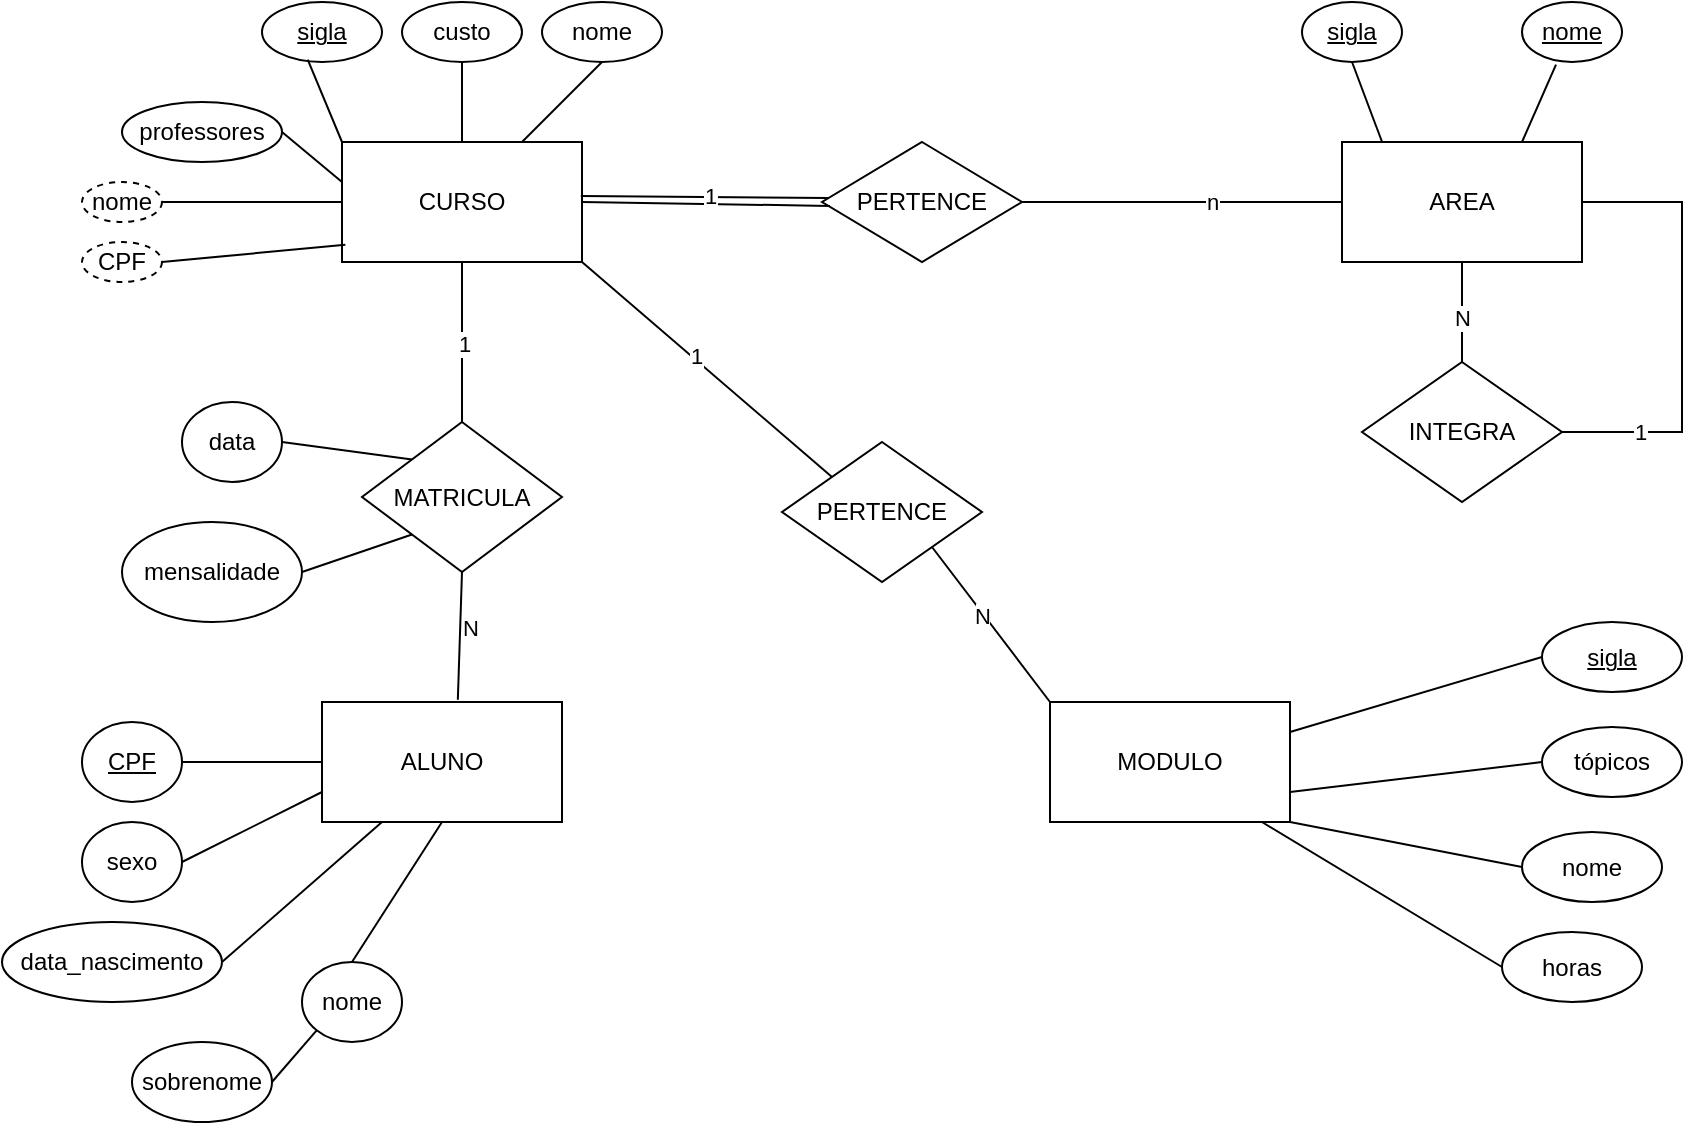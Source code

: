 <mxfile version="24.9.1">
  <diagram name="Página-1" id="0Vzocp9vEpaauH--aWpd">
    <mxGraphModel dx="1855" dy="1767" grid="1" gridSize="10" guides="1" tooltips="1" connect="1" arrows="1" fold="1" page="1" pageScale="1" pageWidth="827" pageHeight="1169" math="0" shadow="0">
      <root>
        <mxCell id="0" />
        <mxCell id="1" parent="0" />
        <mxCell id="EYUkk5wbW2DX1IVmlkEt-1" value="CURSO" style="rounded=0;whiteSpace=wrap;html=1;" vertex="1" parent="1">
          <mxGeometry x="60" y="60" width="120" height="60" as="geometry" />
        </mxCell>
        <mxCell id="EYUkk5wbW2DX1IVmlkEt-2" value="PERTENCE" style="rhombus;whiteSpace=wrap;html=1;" vertex="1" parent="1">
          <mxGeometry x="300" y="60" width="100" height="60" as="geometry" />
        </mxCell>
        <mxCell id="EYUkk5wbW2DX1IVmlkEt-3" value="AREA" style="rounded=0;whiteSpace=wrap;html=1;" vertex="1" parent="1">
          <mxGeometry x="560" y="60" width="120" height="60" as="geometry" />
        </mxCell>
        <mxCell id="EYUkk5wbW2DX1IVmlkEt-4" value="" style="endArrow=none;html=1;rounded=0;exitX=1;exitY=0.5;exitDx=0;exitDy=0;entryX=0.04;entryY=0.533;entryDx=0;entryDy=0;entryPerimeter=0;exitPerimeter=0;" edge="1" parent="1" source="EYUkk5wbW2DX1IVmlkEt-1" target="EYUkk5wbW2DX1IVmlkEt-2">
          <mxGeometry width="50" height="50" relative="1" as="geometry">
            <mxPoint x="180" y="92" as="sourcePoint" />
            <mxPoint x="300" y="92" as="targetPoint" />
          </mxGeometry>
        </mxCell>
        <mxCell id="EYUkk5wbW2DX1IVmlkEt-5" value="" style="endArrow=none;html=1;rounded=0;entryX=0.033;entryY=0.467;entryDx=0;entryDy=0;entryPerimeter=0;" edge="1" parent="1" target="EYUkk5wbW2DX1IVmlkEt-2">
          <mxGeometry width="50" height="50" relative="1" as="geometry">
            <mxPoint x="179.4" y="87" as="sourcePoint" />
            <mxPoint x="300" y="88" as="targetPoint" />
          </mxGeometry>
        </mxCell>
        <mxCell id="EYUkk5wbW2DX1IVmlkEt-7" value="1" style="edgeLabel;html=1;align=center;verticalAlign=middle;resizable=0;points=[];" vertex="1" connectable="0" parent="EYUkk5wbW2DX1IVmlkEt-5">
          <mxGeometry x="0.037" y="1" relative="1" as="geometry">
            <mxPoint as="offset" />
          </mxGeometry>
        </mxCell>
        <mxCell id="EYUkk5wbW2DX1IVmlkEt-6" value="" style="endArrow=none;html=1;rounded=0;entryX=0;entryY=0.5;entryDx=0;entryDy=0;exitX=1;exitY=0.5;exitDx=0;exitDy=0;" edge="1" parent="1" source="EYUkk5wbW2DX1IVmlkEt-2" target="EYUkk5wbW2DX1IVmlkEt-3">
          <mxGeometry width="50" height="50" relative="1" as="geometry">
            <mxPoint x="360" y="110" as="sourcePoint" />
            <mxPoint x="410" y="60" as="targetPoint" />
          </mxGeometry>
        </mxCell>
        <mxCell id="EYUkk5wbW2DX1IVmlkEt-8" value="n" style="edgeLabel;html=1;align=center;verticalAlign=middle;resizable=0;points=[];" vertex="1" connectable="0" parent="EYUkk5wbW2DX1IVmlkEt-6">
          <mxGeometry x="0.181" relative="1" as="geometry">
            <mxPoint as="offset" />
          </mxGeometry>
        </mxCell>
        <mxCell id="EYUkk5wbW2DX1IVmlkEt-9" value="INTEGRA" style="rhombus;whiteSpace=wrap;html=1;" vertex="1" parent="1">
          <mxGeometry x="570" y="170" width="100" height="70" as="geometry" />
        </mxCell>
        <mxCell id="EYUkk5wbW2DX1IVmlkEt-11" value="" style="endArrow=none;html=1;rounded=0;entryX=0.5;entryY=1;entryDx=0;entryDy=0;exitX=0.5;exitY=0;exitDx=0;exitDy=0;" edge="1" parent="1" source="EYUkk5wbW2DX1IVmlkEt-9" target="EYUkk5wbW2DX1IVmlkEt-3">
          <mxGeometry width="50" height="50" relative="1" as="geometry">
            <mxPoint x="520" y="240" as="sourcePoint" />
            <mxPoint x="570" y="190" as="targetPoint" />
          </mxGeometry>
        </mxCell>
        <mxCell id="EYUkk5wbW2DX1IVmlkEt-14" value="N" style="edgeLabel;html=1;align=center;verticalAlign=middle;resizable=0;points=[];" vertex="1" connectable="0" parent="EYUkk5wbW2DX1IVmlkEt-11">
          <mxGeometry x="-0.113" y="1" relative="1" as="geometry">
            <mxPoint x="1" as="offset" />
          </mxGeometry>
        </mxCell>
        <mxCell id="EYUkk5wbW2DX1IVmlkEt-12" value="" style="endArrow=none;html=1;rounded=0;exitX=1;exitY=0.5;exitDx=0;exitDy=0;entryX=1;entryY=0.5;entryDx=0;entryDy=0;" edge="1" parent="1" source="EYUkk5wbW2DX1IVmlkEt-9" target="EYUkk5wbW2DX1IVmlkEt-3">
          <mxGeometry width="50" height="50" relative="1" as="geometry">
            <mxPoint x="710" y="210" as="sourcePoint" />
            <mxPoint x="730" y="90" as="targetPoint" />
            <Array as="points">
              <mxPoint x="730" y="205" />
              <mxPoint x="730" y="90" />
            </Array>
          </mxGeometry>
        </mxCell>
        <mxCell id="EYUkk5wbW2DX1IVmlkEt-13" value="1" style="edgeLabel;html=1;align=center;verticalAlign=middle;resizable=0;points=[];" vertex="1" connectable="0" parent="EYUkk5wbW2DX1IVmlkEt-12">
          <mxGeometry x="-0.656" y="1" relative="1" as="geometry">
            <mxPoint y="1" as="offset" />
          </mxGeometry>
        </mxCell>
        <mxCell id="EYUkk5wbW2DX1IVmlkEt-15" value="&lt;u&gt;sigla&lt;/u&gt;" style="ellipse;whiteSpace=wrap;html=1;" vertex="1" parent="1">
          <mxGeometry x="540" y="-10" width="50" height="30" as="geometry" />
        </mxCell>
        <mxCell id="EYUkk5wbW2DX1IVmlkEt-16" value="&lt;u&gt;nome&lt;/u&gt;" style="ellipse;whiteSpace=wrap;html=1;" vertex="1" parent="1">
          <mxGeometry x="650" y="-10" width="50" height="30" as="geometry" />
        </mxCell>
        <mxCell id="EYUkk5wbW2DX1IVmlkEt-17" value="" style="endArrow=none;html=1;rounded=0;entryX=0.5;entryY=1;entryDx=0;entryDy=0;exitX=0.167;exitY=0;exitDx=0;exitDy=0;exitPerimeter=0;" edge="1" parent="1" source="EYUkk5wbW2DX1IVmlkEt-3" target="EYUkk5wbW2DX1IVmlkEt-15">
          <mxGeometry width="50" height="50" relative="1" as="geometry">
            <mxPoint x="490" y="80" as="sourcePoint" />
            <mxPoint x="540" y="30" as="targetPoint" />
          </mxGeometry>
        </mxCell>
        <mxCell id="EYUkk5wbW2DX1IVmlkEt-18" value="" style="endArrow=none;html=1;rounded=0;entryX=0.34;entryY=1.044;entryDx=0;entryDy=0;entryPerimeter=0;exitX=0.75;exitY=0;exitDx=0;exitDy=0;" edge="1" parent="1" source="EYUkk5wbW2DX1IVmlkEt-3" target="EYUkk5wbW2DX1IVmlkEt-16">
          <mxGeometry width="50" height="50" relative="1" as="geometry">
            <mxPoint x="490" y="80" as="sourcePoint" />
            <mxPoint x="540" y="30" as="targetPoint" />
          </mxGeometry>
        </mxCell>
        <mxCell id="EYUkk5wbW2DX1IVmlkEt-19" value="&lt;u&gt;sigla&lt;/u&gt;" style="ellipse;whiteSpace=wrap;html=1;" vertex="1" parent="1">
          <mxGeometry x="20" y="-10" width="60" height="30" as="geometry" />
        </mxCell>
        <mxCell id="EYUkk5wbW2DX1IVmlkEt-20" value="nome" style="ellipse;whiteSpace=wrap;html=1;" vertex="1" parent="1">
          <mxGeometry x="160" y="-10" width="60" height="30" as="geometry" />
        </mxCell>
        <mxCell id="EYUkk5wbW2DX1IVmlkEt-24" value="professores" style="ellipse;whiteSpace=wrap;html=1;" vertex="1" parent="1">
          <mxGeometry x="-50" y="40" width="80" height="30" as="geometry" />
        </mxCell>
        <mxCell id="EYUkk5wbW2DX1IVmlkEt-25" value="custo" style="ellipse;whiteSpace=wrap;html=1;" vertex="1" parent="1">
          <mxGeometry x="90" y="-10" width="60" height="30" as="geometry" />
        </mxCell>
        <mxCell id="EYUkk5wbW2DX1IVmlkEt-27" value="CPF" style="ellipse;whiteSpace=wrap;html=1;align=center;dashed=1;" vertex="1" parent="1">
          <mxGeometry x="-70" y="110" width="40" height="20" as="geometry" />
        </mxCell>
        <mxCell id="EYUkk5wbW2DX1IVmlkEt-28" value="nome" style="ellipse;whiteSpace=wrap;html=1;align=center;dashed=1;" vertex="1" parent="1">
          <mxGeometry x="-70" y="80" width="40" height="20" as="geometry" />
        </mxCell>
        <mxCell id="EYUkk5wbW2DX1IVmlkEt-30" value="" style="endArrow=none;html=1;rounded=0;entryX=0.381;entryY=0.961;entryDx=0;entryDy=0;entryPerimeter=0;exitX=0;exitY=0;exitDx=0;exitDy=0;" edge="1" parent="1" source="EYUkk5wbW2DX1IVmlkEt-1" target="EYUkk5wbW2DX1IVmlkEt-19">
          <mxGeometry width="50" height="50" relative="1" as="geometry">
            <mxPoint x="170" y="80" as="sourcePoint" />
            <mxPoint x="220" y="30" as="targetPoint" />
          </mxGeometry>
        </mxCell>
        <mxCell id="EYUkk5wbW2DX1IVmlkEt-31" value="" style="endArrow=none;html=1;rounded=0;entryX=0.5;entryY=1;entryDx=0;entryDy=0;exitX=0.5;exitY=0;exitDx=0;exitDy=0;" edge="1" parent="1" source="EYUkk5wbW2DX1IVmlkEt-1" target="EYUkk5wbW2DX1IVmlkEt-25">
          <mxGeometry width="50" height="50" relative="1" as="geometry">
            <mxPoint x="120" y="50" as="sourcePoint" />
            <mxPoint x="220" y="30" as="targetPoint" />
          </mxGeometry>
        </mxCell>
        <mxCell id="EYUkk5wbW2DX1IVmlkEt-32" value="" style="endArrow=none;html=1;rounded=0;entryX=0.5;entryY=1;entryDx=0;entryDy=0;exitX=0.75;exitY=0;exitDx=0;exitDy=0;" edge="1" parent="1" source="EYUkk5wbW2DX1IVmlkEt-1" target="EYUkk5wbW2DX1IVmlkEt-20">
          <mxGeometry width="50" height="50" relative="1" as="geometry">
            <mxPoint x="170" y="80" as="sourcePoint" />
            <mxPoint x="220" y="30" as="targetPoint" />
          </mxGeometry>
        </mxCell>
        <mxCell id="EYUkk5wbW2DX1IVmlkEt-33" value="" style="endArrow=none;html=1;rounded=0;entryX=1;entryY=0.5;entryDx=0;entryDy=0;" edge="1" parent="1" target="EYUkk5wbW2DX1IVmlkEt-24">
          <mxGeometry width="50" height="50" relative="1" as="geometry">
            <mxPoint x="60" y="80" as="sourcePoint" />
            <mxPoint x="220" y="110" as="targetPoint" />
          </mxGeometry>
        </mxCell>
        <mxCell id="EYUkk5wbW2DX1IVmlkEt-34" value="" style="endArrow=none;html=1;rounded=0;entryX=1;entryY=0.5;entryDx=0;entryDy=0;exitX=0;exitY=0.5;exitDx=0;exitDy=0;" edge="1" parent="1" source="EYUkk5wbW2DX1IVmlkEt-1" target="EYUkk5wbW2DX1IVmlkEt-28">
          <mxGeometry width="50" height="50" relative="1" as="geometry">
            <mxPoint x="170" y="160" as="sourcePoint" />
            <mxPoint x="220" y="110" as="targetPoint" />
          </mxGeometry>
        </mxCell>
        <mxCell id="EYUkk5wbW2DX1IVmlkEt-36" value="" style="endArrow=none;html=1;rounded=0;exitX=1;exitY=0.5;exitDx=0;exitDy=0;entryX=0.014;entryY=0.856;entryDx=0;entryDy=0;entryPerimeter=0;" edge="1" parent="1" source="EYUkk5wbW2DX1IVmlkEt-27" target="EYUkk5wbW2DX1IVmlkEt-1">
          <mxGeometry width="50" height="50" relative="1" as="geometry">
            <mxPoint x="170" y="160" as="sourcePoint" />
            <mxPoint x="220" y="110" as="targetPoint" />
          </mxGeometry>
        </mxCell>
        <mxCell id="EYUkk5wbW2DX1IVmlkEt-37" value="ALUNO" style="rounded=0;whiteSpace=wrap;html=1;" vertex="1" parent="1">
          <mxGeometry x="50" y="340" width="120" height="60" as="geometry" />
        </mxCell>
        <mxCell id="EYUkk5wbW2DX1IVmlkEt-38" value="&lt;u&gt;CPF&lt;/u&gt;" style="ellipse;whiteSpace=wrap;html=1;" vertex="1" parent="1">
          <mxGeometry x="-70" y="350" width="50" height="40" as="geometry" />
        </mxCell>
        <mxCell id="EYUkk5wbW2DX1IVmlkEt-40" value="data_nascimento" style="ellipse;whiteSpace=wrap;html=1;" vertex="1" parent="1">
          <mxGeometry x="-110" y="450" width="110" height="40" as="geometry" />
        </mxCell>
        <mxCell id="EYUkk5wbW2DX1IVmlkEt-41" value="sexo" style="ellipse;whiteSpace=wrap;html=1;" vertex="1" parent="1">
          <mxGeometry x="-70" y="400" width="50" height="40" as="geometry" />
        </mxCell>
        <mxCell id="EYUkk5wbW2DX1IVmlkEt-42" value="sobrenome" style="ellipse;whiteSpace=wrap;html=1;" vertex="1" parent="1">
          <mxGeometry x="-45" y="510" width="70" height="40" as="geometry" />
        </mxCell>
        <mxCell id="EYUkk5wbW2DX1IVmlkEt-43" value="nome" style="ellipse;whiteSpace=wrap;html=1;" vertex="1" parent="1">
          <mxGeometry x="40" y="470" width="50" height="40" as="geometry" />
        </mxCell>
        <mxCell id="EYUkk5wbW2DX1IVmlkEt-45" value="" style="endArrow=none;html=1;rounded=0;entryX=0;entryY=1;entryDx=0;entryDy=0;exitX=1;exitY=0.5;exitDx=0;exitDy=0;" edge="1" parent="1" source="EYUkk5wbW2DX1IVmlkEt-42" target="EYUkk5wbW2DX1IVmlkEt-43">
          <mxGeometry width="50" height="50" relative="1" as="geometry">
            <mxPoint x="300" y="460" as="sourcePoint" />
            <mxPoint x="350" y="410" as="targetPoint" />
          </mxGeometry>
        </mxCell>
        <mxCell id="EYUkk5wbW2DX1IVmlkEt-46" value="" style="endArrow=none;html=1;rounded=0;entryX=0.5;entryY=1;entryDx=0;entryDy=0;exitX=0.5;exitY=0;exitDx=0;exitDy=0;" edge="1" parent="1" source="EYUkk5wbW2DX1IVmlkEt-43" target="EYUkk5wbW2DX1IVmlkEt-37">
          <mxGeometry width="50" height="50" relative="1" as="geometry">
            <mxPoint x="300" y="460" as="sourcePoint" />
            <mxPoint x="350" y="410" as="targetPoint" />
          </mxGeometry>
        </mxCell>
        <mxCell id="EYUkk5wbW2DX1IVmlkEt-47" value="" style="endArrow=none;html=1;rounded=0;entryX=0.25;entryY=1;entryDx=0;entryDy=0;exitX=1;exitY=0.5;exitDx=0;exitDy=0;" edge="1" parent="1" source="EYUkk5wbW2DX1IVmlkEt-40" target="EYUkk5wbW2DX1IVmlkEt-37">
          <mxGeometry width="50" height="50" relative="1" as="geometry">
            <mxPoint x="20" y="450" as="sourcePoint" />
            <mxPoint x="350" y="410" as="targetPoint" />
          </mxGeometry>
        </mxCell>
        <mxCell id="EYUkk5wbW2DX1IVmlkEt-48" value="" style="endArrow=none;html=1;rounded=0;entryX=1;entryY=0.5;entryDx=0;entryDy=0;exitX=0;exitY=0.75;exitDx=0;exitDy=0;" edge="1" parent="1" source="EYUkk5wbW2DX1IVmlkEt-37" target="EYUkk5wbW2DX1IVmlkEt-41">
          <mxGeometry width="50" height="50" relative="1" as="geometry">
            <mxPoint x="300" y="460" as="sourcePoint" />
            <mxPoint x="350" y="410" as="targetPoint" />
          </mxGeometry>
        </mxCell>
        <mxCell id="EYUkk5wbW2DX1IVmlkEt-49" value="" style="endArrow=none;html=1;rounded=0;entryX=1;entryY=0.5;entryDx=0;entryDy=0;exitX=0;exitY=0.5;exitDx=0;exitDy=0;" edge="1" parent="1" source="EYUkk5wbW2DX1IVmlkEt-37" target="EYUkk5wbW2DX1IVmlkEt-38">
          <mxGeometry width="50" height="50" relative="1" as="geometry">
            <mxPoint x="170" y="500" as="sourcePoint" />
            <mxPoint x="220" y="450" as="targetPoint" />
          </mxGeometry>
        </mxCell>
        <mxCell id="EYUkk5wbW2DX1IVmlkEt-50" value="MATRICULA" style="rhombus;whiteSpace=wrap;html=1;" vertex="1" parent="1">
          <mxGeometry x="70" y="200" width="100" height="75" as="geometry" />
        </mxCell>
        <mxCell id="EYUkk5wbW2DX1IVmlkEt-51" value="" style="endArrow=none;html=1;rounded=0;entryX=0.5;entryY=1;entryDx=0;entryDy=0;exitX=0.566;exitY=-0.019;exitDx=0;exitDy=0;exitPerimeter=0;" edge="1" parent="1" source="EYUkk5wbW2DX1IVmlkEt-37" target="EYUkk5wbW2DX1IVmlkEt-50">
          <mxGeometry width="50" height="50" relative="1" as="geometry">
            <mxPoint x="300" y="360" as="sourcePoint" />
            <mxPoint x="350" y="310" as="targetPoint" />
          </mxGeometry>
        </mxCell>
        <mxCell id="EYUkk5wbW2DX1IVmlkEt-53" value="N" style="edgeLabel;html=1;align=center;verticalAlign=middle;resizable=0;points=[];" vertex="1" connectable="0" parent="EYUkk5wbW2DX1IVmlkEt-51">
          <mxGeometry x="0.146" y="-5" relative="1" as="geometry">
            <mxPoint as="offset" />
          </mxGeometry>
        </mxCell>
        <mxCell id="EYUkk5wbW2DX1IVmlkEt-52" value="" style="endArrow=none;html=1;rounded=0;entryX=0.5;entryY=1;entryDx=0;entryDy=0;exitX=0.5;exitY=0;exitDx=0;exitDy=0;" edge="1" parent="1" source="EYUkk5wbW2DX1IVmlkEt-50" target="EYUkk5wbW2DX1IVmlkEt-1">
          <mxGeometry width="50" height="50" relative="1" as="geometry">
            <mxPoint x="300" y="360" as="sourcePoint" />
            <mxPoint x="350" y="310" as="targetPoint" />
          </mxGeometry>
        </mxCell>
        <mxCell id="EYUkk5wbW2DX1IVmlkEt-54" value="1" style="edgeLabel;html=1;align=center;verticalAlign=middle;resizable=0;points=[];" vertex="1" connectable="0" parent="EYUkk5wbW2DX1IVmlkEt-52">
          <mxGeometry x="-0.031" y="-1" relative="1" as="geometry">
            <mxPoint as="offset" />
          </mxGeometry>
        </mxCell>
        <mxCell id="EYUkk5wbW2DX1IVmlkEt-55" value="data" style="ellipse;whiteSpace=wrap;html=1;" vertex="1" parent="1">
          <mxGeometry x="-20" y="190" width="50" height="40" as="geometry" />
        </mxCell>
        <mxCell id="EYUkk5wbW2DX1IVmlkEt-56" value="mensalidade" style="ellipse;whiteSpace=wrap;html=1;" vertex="1" parent="1">
          <mxGeometry x="-50" y="250" width="90" height="50" as="geometry" />
        </mxCell>
        <mxCell id="EYUkk5wbW2DX1IVmlkEt-57" value="" style="endArrow=none;html=1;rounded=0;entryX=1;entryY=0.5;entryDx=0;entryDy=0;exitX=0;exitY=1;exitDx=0;exitDy=0;" edge="1" parent="1" source="EYUkk5wbW2DX1IVmlkEt-50" target="EYUkk5wbW2DX1IVmlkEt-56">
          <mxGeometry width="50" height="50" relative="1" as="geometry">
            <mxPoint x="300" y="240" as="sourcePoint" />
            <mxPoint x="350" y="190" as="targetPoint" />
          </mxGeometry>
        </mxCell>
        <mxCell id="EYUkk5wbW2DX1IVmlkEt-58" value="" style="endArrow=none;html=1;rounded=0;entryX=1;entryY=0.5;entryDx=0;entryDy=0;exitX=0;exitY=0;exitDx=0;exitDy=0;" edge="1" parent="1" source="EYUkk5wbW2DX1IVmlkEt-50" target="EYUkk5wbW2DX1IVmlkEt-55">
          <mxGeometry width="50" height="50" relative="1" as="geometry">
            <mxPoint x="100" y="220" as="sourcePoint" />
            <mxPoint x="350" y="190" as="targetPoint" />
          </mxGeometry>
        </mxCell>
        <mxCell id="EYUkk5wbW2DX1IVmlkEt-59" value="MODULO" style="rounded=0;whiteSpace=wrap;html=1;" vertex="1" parent="1">
          <mxGeometry x="414" y="340" width="120" height="60" as="geometry" />
        </mxCell>
        <mxCell id="EYUkk5wbW2DX1IVmlkEt-60" value="tópicos" style="ellipse;whiteSpace=wrap;html=1;" vertex="1" parent="1">
          <mxGeometry x="660" y="352.5" width="70" height="35" as="geometry" />
        </mxCell>
        <mxCell id="EYUkk5wbW2DX1IVmlkEt-61" value="&lt;u&gt;sigla&lt;/u&gt;" style="ellipse;whiteSpace=wrap;html=1;" vertex="1" parent="1">
          <mxGeometry x="660" y="300" width="70" height="35" as="geometry" />
        </mxCell>
        <mxCell id="EYUkk5wbW2DX1IVmlkEt-62" value="nome" style="ellipse;whiteSpace=wrap;html=1;" vertex="1" parent="1">
          <mxGeometry x="650" y="405" width="70" height="35" as="geometry" />
        </mxCell>
        <mxCell id="EYUkk5wbW2DX1IVmlkEt-63" value="horas" style="ellipse;whiteSpace=wrap;html=1;" vertex="1" parent="1">
          <mxGeometry x="640" y="455" width="70" height="35" as="geometry" />
        </mxCell>
        <mxCell id="EYUkk5wbW2DX1IVmlkEt-64" value="" style="endArrow=none;html=1;rounded=0;entryX=0;entryY=0.5;entryDx=0;entryDy=0;exitX=1;exitY=1;exitDx=0;exitDy=0;" edge="1" parent="1" source="EYUkk5wbW2DX1IVmlkEt-59" target="EYUkk5wbW2DX1IVmlkEt-62">
          <mxGeometry width="50" height="50" relative="1" as="geometry">
            <mxPoint x="300" y="240" as="sourcePoint" />
            <mxPoint x="350" y="190" as="targetPoint" />
          </mxGeometry>
        </mxCell>
        <mxCell id="EYUkk5wbW2DX1IVmlkEt-65" value="" style="endArrow=none;html=1;rounded=0;entryX=0;entryY=0.5;entryDx=0;entryDy=0;exitX=0.883;exitY=1;exitDx=0;exitDy=0;exitPerimeter=0;" edge="1" parent="1" source="EYUkk5wbW2DX1IVmlkEt-59" target="EYUkk5wbW2DX1IVmlkEt-63">
          <mxGeometry width="50" height="50" relative="1" as="geometry">
            <mxPoint x="300" y="240" as="sourcePoint" />
            <mxPoint x="350" y="190" as="targetPoint" />
          </mxGeometry>
        </mxCell>
        <mxCell id="EYUkk5wbW2DX1IVmlkEt-66" value="" style="endArrow=none;html=1;rounded=0;entryX=0;entryY=0.5;entryDx=0;entryDy=0;exitX=1;exitY=0.75;exitDx=0;exitDy=0;" edge="1" parent="1" source="EYUkk5wbW2DX1IVmlkEt-59" target="EYUkk5wbW2DX1IVmlkEt-60">
          <mxGeometry width="50" height="50" relative="1" as="geometry">
            <mxPoint x="300" y="240" as="sourcePoint" />
            <mxPoint x="350" y="190" as="targetPoint" />
          </mxGeometry>
        </mxCell>
        <mxCell id="EYUkk5wbW2DX1IVmlkEt-67" value="" style="endArrow=none;html=1;rounded=0;entryX=0;entryY=0.5;entryDx=0;entryDy=0;exitX=1;exitY=0.25;exitDx=0;exitDy=0;" edge="1" parent="1" source="EYUkk5wbW2DX1IVmlkEt-59" target="EYUkk5wbW2DX1IVmlkEt-61">
          <mxGeometry width="50" height="50" relative="1" as="geometry">
            <mxPoint x="300" y="240" as="sourcePoint" />
            <mxPoint x="350" y="190" as="targetPoint" />
          </mxGeometry>
        </mxCell>
        <mxCell id="EYUkk5wbW2DX1IVmlkEt-68" value="PERTENCE" style="rhombus;whiteSpace=wrap;html=1;" vertex="1" parent="1">
          <mxGeometry x="280" y="210" width="100" height="70" as="geometry" />
        </mxCell>
        <mxCell id="EYUkk5wbW2DX1IVmlkEt-70" value="" style="endArrow=none;html=1;rounded=0;entryX=0;entryY=0;entryDx=0;entryDy=0;exitX=1;exitY=1;exitDx=0;exitDy=0;" edge="1" parent="1" source="EYUkk5wbW2DX1IVmlkEt-68" target="EYUkk5wbW2DX1IVmlkEt-59">
          <mxGeometry width="50" height="50" relative="1" as="geometry">
            <mxPoint x="300" y="240" as="sourcePoint" />
            <mxPoint x="350" y="190" as="targetPoint" />
          </mxGeometry>
        </mxCell>
        <mxCell id="EYUkk5wbW2DX1IVmlkEt-73" value="N" style="edgeLabel;html=1;align=center;verticalAlign=middle;resizable=0;points=[];" vertex="1" connectable="0" parent="EYUkk5wbW2DX1IVmlkEt-70">
          <mxGeometry x="-0.144" y="-1" relative="1" as="geometry">
            <mxPoint y="1" as="offset" />
          </mxGeometry>
        </mxCell>
        <mxCell id="EYUkk5wbW2DX1IVmlkEt-71" value="" style="endArrow=none;html=1;rounded=0;entryX=1;entryY=1;entryDx=0;entryDy=0;exitX=0;exitY=0;exitDx=0;exitDy=0;" edge="1" parent="1" source="EYUkk5wbW2DX1IVmlkEt-68" target="EYUkk5wbW2DX1IVmlkEt-1">
          <mxGeometry width="50" height="50" relative="1" as="geometry">
            <mxPoint x="300" y="240" as="sourcePoint" />
            <mxPoint x="350" y="190" as="targetPoint" />
          </mxGeometry>
        </mxCell>
        <mxCell id="EYUkk5wbW2DX1IVmlkEt-72" value="1" style="edgeLabel;html=1;align=center;verticalAlign=middle;resizable=0;points=[];" vertex="1" connectable="0" parent="EYUkk5wbW2DX1IVmlkEt-71">
          <mxGeometry x="0.105" y="-1" relative="1" as="geometry">
            <mxPoint y="-1" as="offset" />
          </mxGeometry>
        </mxCell>
      </root>
    </mxGraphModel>
  </diagram>
</mxfile>
